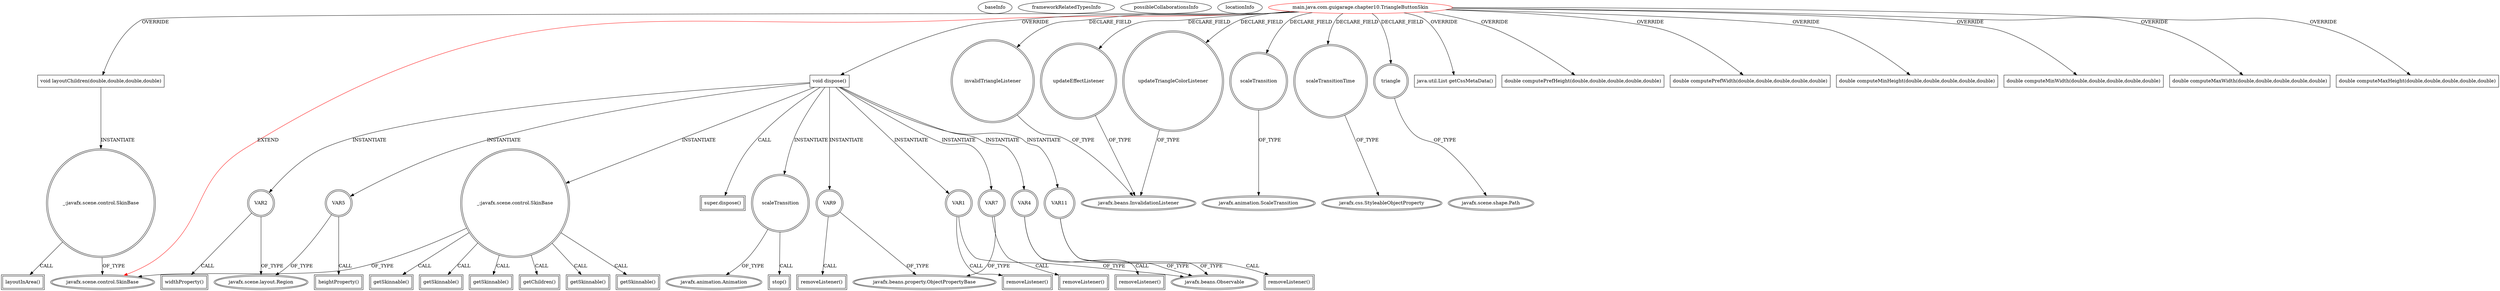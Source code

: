 digraph {
baseInfo[graphId=2839,category="extension_graph",isAnonymous=false,possibleRelation=false]
frameworkRelatedTypesInfo[0="javafx.scene.control.SkinBase"]
possibleCollaborationsInfo[]
locationInfo[projectName="guigarage-mastering-javafx-controls",filePath="/guigarage-mastering-javafx-controls/mastering-javafx-controls-master/src/main/java/com/guigarage/chapter10/TriangleButtonSkin.java",contextSignature="TriangleButtonSkin",graphId="2839"]
0[label="main.java.com.guigarage.chapter10.TriangleButtonSkin",vertexType="ROOT_CLIENT_CLASS_DECLARATION",isFrameworkType=false,color=red]
1[label="javafx.scene.control.SkinBase",vertexType="FRAMEWORK_CLASS_TYPE",isFrameworkType=true,peripheries=2]
2[label="invalidTriangleListener",vertexType="FIELD_DECLARATION",isFrameworkType=true,peripheries=2,shape=circle]
3[label="javafx.beans.InvalidationListener",vertexType="FRAMEWORK_INTERFACE_TYPE",isFrameworkType=true,peripheries=2]
4[label="scaleTransition",vertexType="FIELD_DECLARATION",isFrameworkType=true,peripheries=2,shape=circle]
5[label="javafx.animation.ScaleTransition",vertexType="FRAMEWORK_CLASS_TYPE",isFrameworkType=true,peripheries=2]
6[label="scaleTransitionTime",vertexType="FIELD_DECLARATION",isFrameworkType=true,peripheries=2,shape=circle]
7[label="javafx.css.StyleableObjectProperty",vertexType="FRAMEWORK_CLASS_TYPE",isFrameworkType=true,peripheries=2]
8[label="triangle",vertexType="FIELD_DECLARATION",isFrameworkType=true,peripheries=2,shape=circle]
9[label="javafx.scene.shape.Path",vertexType="FRAMEWORK_CLASS_TYPE",isFrameworkType=true,peripheries=2]
10[label="updateEffectListener",vertexType="FIELD_DECLARATION",isFrameworkType=true,peripheries=2,shape=circle]
12[label="updateTriangleColorListener",vertexType="FIELD_DECLARATION",isFrameworkType=true,peripheries=2,shape=circle]
14[label="void dispose()",vertexType="OVERRIDING_METHOD_DECLARATION",isFrameworkType=false,shape=box]
15[label="scaleTransition",vertexType="VARIABLE_EXPRESION",isFrameworkType=true,peripheries=2,shape=circle]
17[label="javafx.animation.Animation",vertexType="FRAMEWORK_CLASS_TYPE",isFrameworkType=true,peripheries=2]
16[label="stop()",vertexType="INSIDE_CALL",isFrameworkType=true,peripheries=2,shape=box]
18[label="VAR1",vertexType="VARIABLE_EXPRESION",isFrameworkType=true,peripheries=2,shape=circle]
20[label="javafx.beans.Observable",vertexType="FRAMEWORK_INTERFACE_TYPE",isFrameworkType=true,peripheries=2]
19[label="removeListener()",vertexType="INSIDE_CALL",isFrameworkType=true,peripheries=2,shape=box]
21[label="VAR2",vertexType="VARIABLE_EXPRESION",isFrameworkType=true,peripheries=2,shape=circle]
23[label="javafx.scene.layout.Region",vertexType="FRAMEWORK_CLASS_TYPE",isFrameworkType=true,peripheries=2]
22[label="widthProperty()",vertexType="INSIDE_CALL",isFrameworkType=true,peripheries=2,shape=box]
24[label="_:javafx.scene.control.SkinBase",vertexType="VARIABLE_EXPRESION",isFrameworkType=true,peripheries=2,shape=circle]
25[label="getSkinnable()",vertexType="INSIDE_CALL",isFrameworkType=true,peripheries=2,shape=box]
27[label="VAR4",vertexType="VARIABLE_EXPRESION",isFrameworkType=true,peripheries=2,shape=circle]
28[label="removeListener()",vertexType="INSIDE_CALL",isFrameworkType=true,peripheries=2,shape=box]
30[label="VAR5",vertexType="VARIABLE_EXPRESION",isFrameworkType=true,peripheries=2,shape=circle]
31[label="heightProperty()",vertexType="INSIDE_CALL",isFrameworkType=true,peripheries=2,shape=box]
34[label="getSkinnable()",vertexType="INSIDE_CALL",isFrameworkType=true,peripheries=2,shape=box]
35[label="VAR7",vertexType="VARIABLE_EXPRESION",isFrameworkType=true,peripheries=2,shape=circle]
37[label="javafx.beans.property.ObjectPropertyBase",vertexType="FRAMEWORK_CLASS_TYPE",isFrameworkType=true,peripheries=2]
36[label="removeListener()",vertexType="INSIDE_CALL",isFrameworkType=true,peripheries=2,shape=box]
39[label="getSkinnable()",vertexType="INSIDE_CALL",isFrameworkType=true,peripheries=2,shape=box]
40[label="VAR9",vertexType="VARIABLE_EXPRESION",isFrameworkType=true,peripheries=2,shape=circle]
41[label="removeListener()",vertexType="INSIDE_CALL",isFrameworkType=true,peripheries=2,shape=box]
44[label="getSkinnable()",vertexType="INSIDE_CALL",isFrameworkType=true,peripheries=2,shape=box]
45[label="VAR11",vertexType="VARIABLE_EXPRESION",isFrameworkType=true,peripheries=2,shape=circle]
46[label="removeListener()",vertexType="INSIDE_CALL",isFrameworkType=true,peripheries=2,shape=box]
49[label="getSkinnable()",vertexType="INSIDE_CALL",isFrameworkType=true,peripheries=2,shape=box]
51[label="getChildren()",vertexType="INSIDE_CALL",isFrameworkType=true,peripheries=2,shape=box]
52[label="super.dispose()",vertexType="SUPER_CALL",isFrameworkType=true,peripheries=2,shape=box]
53[label="java.util.List getCssMetaData()",vertexType="OVERRIDING_METHOD_DECLARATION",isFrameworkType=false,shape=box]
54[label="double computePrefHeight(double,double,double,double,double)",vertexType="OVERRIDING_METHOD_DECLARATION",isFrameworkType=false,shape=box]
55[label="double computePrefWidth(double,double,double,double,double)",vertexType="OVERRIDING_METHOD_DECLARATION",isFrameworkType=false,shape=box]
56[label="double computeMinHeight(double,double,double,double,double)",vertexType="OVERRIDING_METHOD_DECLARATION",isFrameworkType=false,shape=box]
57[label="double computeMinWidth(double,double,double,double,double)",vertexType="OVERRIDING_METHOD_DECLARATION",isFrameworkType=false,shape=box]
58[label="double computeMaxWidth(double,double,double,double,double)",vertexType="OVERRIDING_METHOD_DECLARATION",isFrameworkType=false,shape=box]
59[label="double computeMaxHeight(double,double,double,double,double)",vertexType="OVERRIDING_METHOD_DECLARATION",isFrameworkType=false,shape=box]
60[label="void layoutChildren(double,double,double,double)",vertexType="OVERRIDING_METHOD_DECLARATION",isFrameworkType=false,shape=box]
61[label="_:javafx.scene.control.SkinBase",vertexType="VARIABLE_EXPRESION",isFrameworkType=true,peripheries=2,shape=circle]
62[label="layoutInArea()",vertexType="INSIDE_CALL",isFrameworkType=true,peripheries=2,shape=box]
0->1[label="EXTEND",color=red]
0->2[label="DECLARE_FIELD"]
2->3[label="OF_TYPE"]
0->4[label="DECLARE_FIELD"]
4->5[label="OF_TYPE"]
0->6[label="DECLARE_FIELD"]
6->7[label="OF_TYPE"]
0->8[label="DECLARE_FIELD"]
8->9[label="OF_TYPE"]
0->10[label="DECLARE_FIELD"]
10->3[label="OF_TYPE"]
0->12[label="DECLARE_FIELD"]
12->3[label="OF_TYPE"]
0->14[label="OVERRIDE"]
14->15[label="INSTANTIATE"]
15->17[label="OF_TYPE"]
15->16[label="CALL"]
14->18[label="INSTANTIATE"]
18->20[label="OF_TYPE"]
18->19[label="CALL"]
14->21[label="INSTANTIATE"]
21->23[label="OF_TYPE"]
21->22[label="CALL"]
14->24[label="INSTANTIATE"]
24->1[label="OF_TYPE"]
24->25[label="CALL"]
14->27[label="INSTANTIATE"]
27->20[label="OF_TYPE"]
27->28[label="CALL"]
14->30[label="INSTANTIATE"]
30->23[label="OF_TYPE"]
30->31[label="CALL"]
24->34[label="CALL"]
14->35[label="INSTANTIATE"]
35->37[label="OF_TYPE"]
35->36[label="CALL"]
24->39[label="CALL"]
14->40[label="INSTANTIATE"]
40->37[label="OF_TYPE"]
40->41[label="CALL"]
24->44[label="CALL"]
14->45[label="INSTANTIATE"]
45->20[label="OF_TYPE"]
45->46[label="CALL"]
24->49[label="CALL"]
24->51[label="CALL"]
14->52[label="CALL"]
0->53[label="OVERRIDE"]
0->54[label="OVERRIDE"]
0->55[label="OVERRIDE"]
0->56[label="OVERRIDE"]
0->57[label="OVERRIDE"]
0->58[label="OVERRIDE"]
0->59[label="OVERRIDE"]
0->60[label="OVERRIDE"]
60->61[label="INSTANTIATE"]
61->1[label="OF_TYPE"]
61->62[label="CALL"]
}
